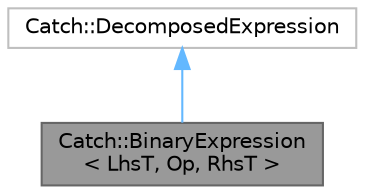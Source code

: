 digraph "Catch::BinaryExpression&lt; LhsT, Op, RhsT &gt;"
{
 // LATEX_PDF_SIZE
  bgcolor="transparent";
  edge [fontname=Helvetica,fontsize=10,labelfontname=Helvetica,labelfontsize=10];
  node [fontname=Helvetica,fontsize=10,shape=box,height=0.2,width=0.4];
  Node1 [id="Node000001",label="Catch::BinaryExpression\l\< LhsT, Op, RhsT \>",height=0.2,width=0.4,color="gray40", fillcolor="grey60", style="filled", fontcolor="black",tooltip=" "];
  Node2 -> Node1 [id="edge2_Node000001_Node000002",dir="back",color="steelblue1",style="solid",tooltip=" "];
  Node2 [id="Node000002",label="Catch::DecomposedExpression",height=0.2,width=0.4,color="grey75", fillcolor="white", style="filled",URL="$structCatch_1_1DecomposedExpression.html",tooltip=" "];
}
